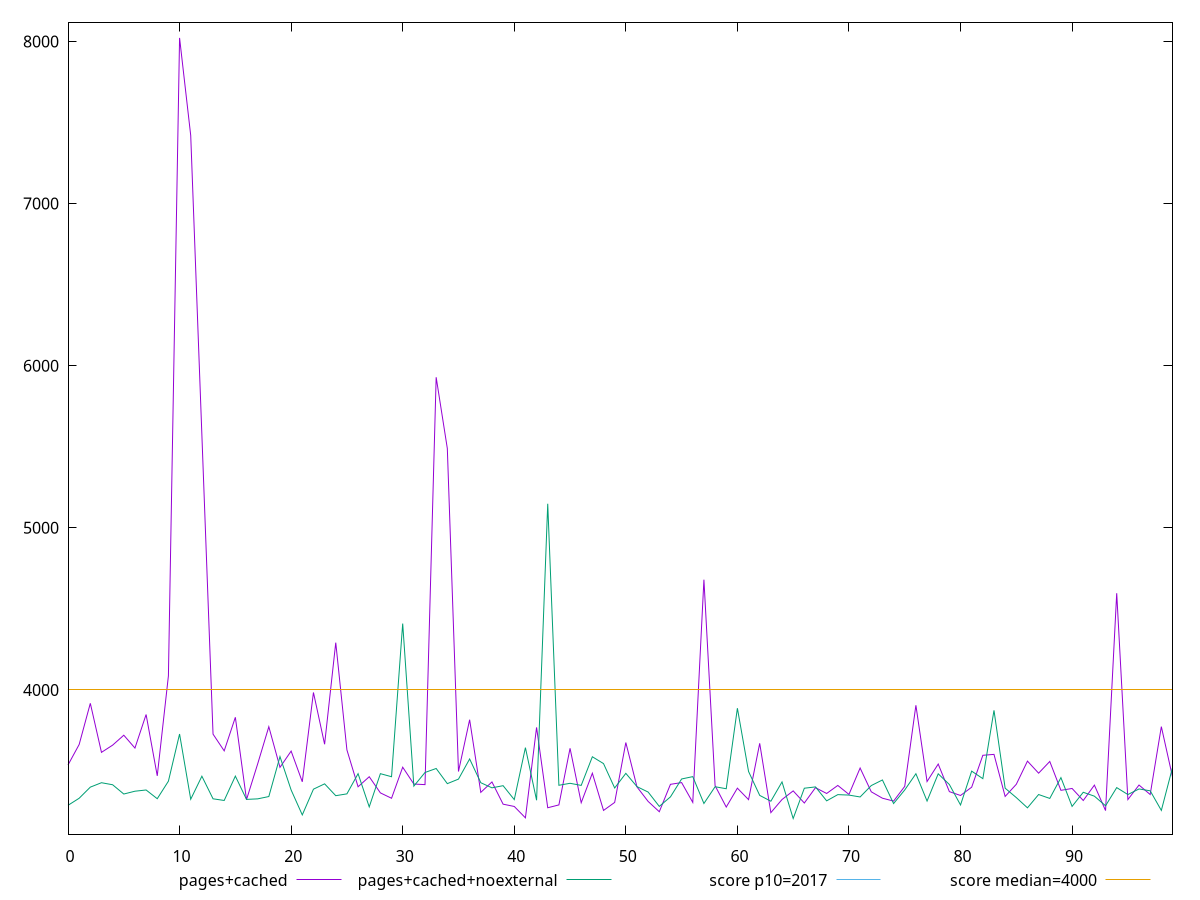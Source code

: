 reset

$pagesCached <<EOF
0 3536.935999999996
1 3663.463999999999
2 3917.5439999999953
3 3614.959999999997
4 3659.475999999995
5 3720.731999999998
6 3641.4999999999977
7 3848.3759999999975
8 3470.087999999999
9 4086.6359999999995
10 8021.96399999999
11 7420.063999999989
12 5572.599999999996
13 3727.4199999999933
14 3624.247999999995
15 3831.283999999996
16 3323.2399999999984
17 3543.747999999999
18 3773.0279999999957
19 3522.443999999999
20 3622.7639999999956
21 3433.295999999996
22 3984.3999999999965
23 3664.9359999999956
24 4291.755999999991
25 3629.939999999996
26 3402.6919999999996
27 3464.6439999999993
28 3365.0719999999983
29 3331.835999999997
30 3523.419999999997
31 3419.495999999995
32 3415.9199999999955
33 5928.775999999994
34 5489.6759999999895
35 3496.8839999999955
36 3816.315999999999
37 3368.1079999999993
38 3432.4279999999976
39 3295.379999999998
40 3281.2399999999975
41 3211.007999999998
42 3769.112
43 3273.2799999999993
44 3290.763999999998
45 3640.0279999999984
46 3304.424
47 3486.3239999999973
48 3256.759999999997
49 3306.1759999999936
50 3675.567999999998
51 3401.8679999999954
52 3312.195999999998
53 3248.6959999999985
54 3417.751999999997
55 3428.5439999999985
56 3306.3239999999983
57 4680.091999999996
58 3409.8199999999965
59 3277.5239999999985
60 3394.1119999999983
61 3323.375999999996
62 3670.7199999999953
63 3243.1159999999977
64 3324.035999999997
65 3377.3479999999986
66 3302.455999999995
67 3397.155999999999
68 3361.3399999999947
69 3410.9479999999962
70 3355.567999999999
71 3518.232
72 3371.624
73 3332.2239999999956
74 3314.343999999997
75 3405.2479999999973
76 3905.219999999999
77 3435.023999999993
78 3542.847999999996
79 3372.735999999997
80 3348.9479999999953
81 3400.179999999997
82 3596.851999999999
83 3602.5119999999956
84 3343.0039999999967
85 3418.0599999999986
86 3560.9199999999973
87 3486.5399999999972
88 3558.759999999996
89 3380.6999999999957
90 3392.235999999997
91 3317.907999999993
92 3412.8439999999932
93 3255.751999999997
94 4596.559999999996
95 3323.7919999999976
96 3413.375999999997
97 3354.931999999998
98 3773.711999999997
99 3463.695999999998
EOF

$pagesCachedNoexternal <<EOF
0 3288.2279999999973
1 3331.8679999999977
2 3400.471999999996
3 3427.6919999999955
4 3415.119999999999
5 3357.955999999996
6 3375.3039999999946
7 3382.903999999999
8 3329.019999999998
9 3437.1839999999966
10 3728.1399999999976
11 3325.6720000000014
12 3467.7639999999956
13 3328.491999999998
14 3318.2319999999977
15 3468.4359999999974
16 3324.8119999999985
17 3328.1599999999976
18 3342.395999999998
19 3588.775999999999
20 3382.871999999996
21 3229.1279999999992
22 3387.8679999999954
23 3420.7519999999986
24 3347.711999999998
25 3358.9199999999987
26 3483.456
27 3278.6199999999976
28 3483.475999999999
29 3464.747999999999
30 4409.547999999994
31 3406.8119999999967
32 3490.8599999999938
33 3515.5279999999984
34 3421.9719999999984
35 3450.019999999997
36 3574.1599999999953
37 3427.703999999998
38 3396.2039999999943
39 3409.403999999996
40 3323.5479999999975
41 3644.1119999999983
42 3319.511999999996
43 5148.347999999988
44 3411.939999999998
45 3424.0279999999952
46 3411.2239999999997
47 3587.807999999998
48 3545.623999999997
49 3395.1759999999977
50 3485.4839999999986
51 3403.5639999999994
52 3370.0199999999986
53 3281.6599999999967
54 3340.347999999997
55 3450.7919999999935
56 3465.243999999997
57 3299.6039999999975
58 3402.8519999999944
59 3390.643999999997
60 3887.1159999999954
61 3497.087999999998
62 3349.511999999999
63 3313.644
64 3432.507999999999
65 3206.8639999999987
66 3393.74
67 3401.871999999999
68 3315.8839999999964
69 3354.2439999999974
70 3351.4199999999983
71 3339.8239999999996
72 3410.1399999999976
73 3444.6959999999963
74 3299.192
75 3383.151999999996
76 3483.091999999999
77 3314.675999999994
78 3482.6719999999987
79 3416.6359999999945
80 3290.4599999999973
81 3499.2119999999995
82 3452.7839999999983
83 3874.239999999998
84 3393.967999999996
85 3335.9079999999976
86 3272.819999999998
87 3354.8639999999978
88 3330.823999999997
89 3459.075999999998
90 3281.5799999999963
91 3368.7559999999976
92 3344.6959999999967
93 3285.4119999999994
94 3397.527999999995
95 3354.7719999999968
96 3389.231999999996
97 3377.8399999999983
98 3256.8599999999965
99 3520.923999999999
EOF

set key outside below
set xrange [0:99]
set yrange [3110.561999999999:8118.26599999999]
set trange [3110.561999999999:8118.26599999999]
set terminal svg size 640, 520 enhanced background rgb 'white'
set output "reprap/mainthread-work-breakdown/comparison/line/1_vs_2.svg"

plot $pagesCached title "pages+cached" with line, \
     $pagesCachedNoexternal title "pages+cached+noexternal" with line, \
     2017 title "score p10=2017", \
     4000 title "score median=4000"

reset
